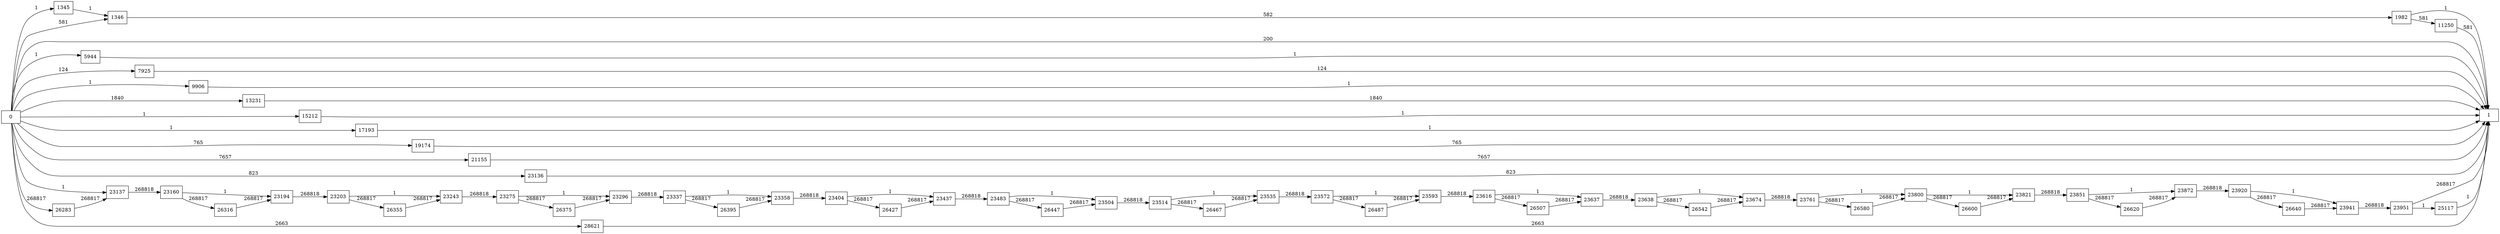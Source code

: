 digraph {
	graph [rankdir=LR]
	node [shape=rectangle]
	1345 -> 1346 [label=1]
	1346 -> 1982 [label=582]
	1982 -> 1 [label=1]
	1982 -> 11250 [label=581]
	5944 -> 1 [label=1]
	7925 -> 1 [label=124]
	9906 -> 1 [label=1]
	11250 -> 1 [label=581]
	13231 -> 1 [label=1840]
	15212 -> 1 [label=1]
	17193 -> 1 [label=1]
	19174 -> 1 [label=765]
	21155 -> 1 [label=7657]
	23136 -> 1 [label=823]
	23137 -> 23160 [label=268818]
	23160 -> 23194 [label=1]
	23160 -> 26316 [label=268817]
	23194 -> 23203 [label=268818]
	23203 -> 23243 [label=1]
	23203 -> 26355 [label=268817]
	23243 -> 23275 [label=268818]
	23275 -> 23296 [label=1]
	23275 -> 26375 [label=268817]
	23296 -> 23337 [label=268818]
	23337 -> 23358 [label=1]
	23337 -> 26395 [label=268817]
	23358 -> 23404 [label=268818]
	23404 -> 23437 [label=1]
	23404 -> 26427 [label=268817]
	23437 -> 23483 [label=268818]
	23483 -> 23504 [label=1]
	23483 -> 26447 [label=268817]
	23504 -> 23514 [label=268818]
	23514 -> 23535 [label=1]
	23514 -> 26467 [label=268817]
	23535 -> 23572 [label=268818]
	23572 -> 23593 [label=1]
	23572 -> 26487 [label=268817]
	23593 -> 23616 [label=268818]
	23616 -> 23637 [label=1]
	23616 -> 26507 [label=268817]
	23637 -> 23638 [label=268818]
	23638 -> 23674 [label=1]
	23638 -> 26542 [label=268817]
	23674 -> 23761 [label=268818]
	23761 -> 23800 [label=1]
	23761 -> 26580 [label=268817]
	23800 -> 23821 [label=1]
	23800 -> 26600 [label=268817]
	23821 -> 23851 [label=268818]
	23851 -> 23872 [label=1]
	23851 -> 26620 [label=268817]
	23872 -> 23920 [label=268818]
	23920 -> 23941 [label=1]
	23920 -> 26640 [label=268817]
	23941 -> 23951 [label=268818]
	23951 -> 1 [label=268817]
	23951 -> 25117 [label=1]
	25117 -> 1 [label=1]
	26283 -> 23137 [label=268817]
	26316 -> 23194 [label=268817]
	26355 -> 23243 [label=268817]
	26375 -> 23296 [label=268817]
	26395 -> 23358 [label=268817]
	26427 -> 23437 [label=268817]
	26447 -> 23504 [label=268817]
	26467 -> 23535 [label=268817]
	26487 -> 23593 [label=268817]
	26507 -> 23637 [label=268817]
	26542 -> 23674 [label=268817]
	26580 -> 23800 [label=268817]
	26600 -> 23821 [label=268817]
	26620 -> 23872 [label=268817]
	26640 -> 23941 [label=268817]
	28621 -> 1 [label=2663]
	0 -> 1346 [label=581]
	0 -> 23137 [label=1]
	0 -> 1345 [label=1]
	0 -> 1 [label=200]
	0 -> 5944 [label=1]
	0 -> 7925 [label=124]
	0 -> 9906 [label=1]
	0 -> 13231 [label=1840]
	0 -> 15212 [label=1]
	0 -> 17193 [label=1]
	0 -> 19174 [label=765]
	0 -> 21155 [label=7657]
	0 -> 23136 [label=823]
	0 -> 26283 [label=268817]
	0 -> 28621 [label=2663]
}
